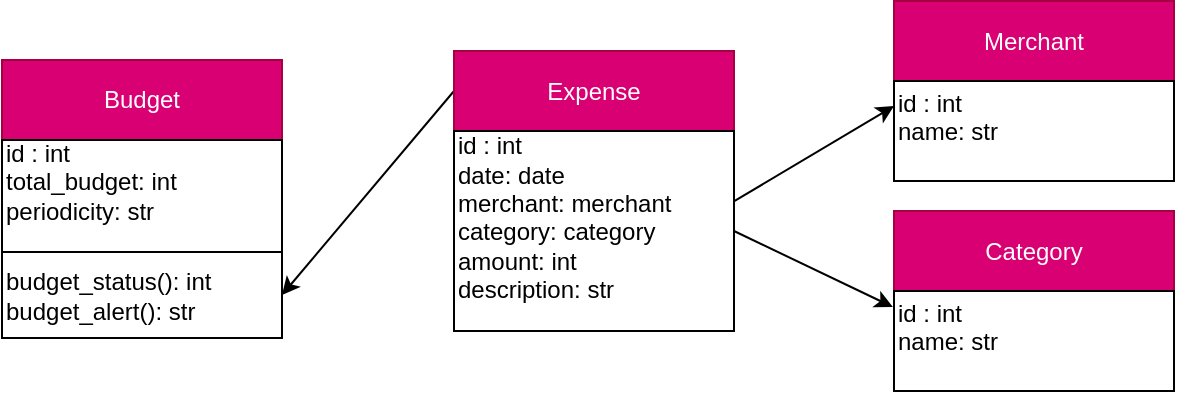 <mxfile>
    <diagram id="-nJwM8MVXj22u1nWOoSV" name="classes">
        <mxGraphModel dx="693" dy="436" grid="0" gridSize="10" guides="1" tooltips="1" connect="1" arrows="1" fold="1" page="1" pageScale="1" pageWidth="827" pageHeight="1169" math="0" shadow="0">
            <root>
                <mxCell id="0"/>
                <mxCell id="1" parent="0"/>
                <mxCell id="14" style="edgeStyle=none;html=1;exitX=0;exitY=0.5;exitDx=0;exitDy=0;entryX=1;entryY=0.5;entryDx=0;entryDy=0;" edge="1" parent="1" source="2" target="13">
                    <mxGeometry relative="1" as="geometry"/>
                </mxCell>
                <mxCell id="2" value="Expense" style="whiteSpace=wrap;html=1;fillColor=#d80073;fontColor=#ffffff;strokeColor=#A50040;" parent="1" vertex="1">
                    <mxGeometry x="286" y="256.5" width="140" height="40" as="geometry"/>
                </mxCell>
                <mxCell id="3" value="&lt;div&gt;&lt;span&gt;id : int&lt;/span&gt;&lt;/div&gt;&lt;div&gt;&lt;span&gt;date: date&lt;/span&gt;&lt;/div&gt;&lt;div&gt;&lt;span&gt;merchant: merchant&lt;/span&gt;&lt;/div&gt;&lt;div&gt;&lt;span&gt;category: category&lt;/span&gt;&lt;/div&gt;&lt;div&gt;&lt;span&gt;amount: int&lt;/span&gt;&lt;/div&gt;&lt;div&gt;&lt;span&gt;description: str&lt;/span&gt;&lt;/div&gt;&lt;div&gt;&lt;span&gt;&lt;br&gt;&lt;/span&gt;&lt;/div&gt;" style="whiteSpace=wrap;html=1;align=left;" parent="1" vertex="1">
                    <mxGeometry x="286" y="296.5" width="140" height="100" as="geometry"/>
                </mxCell>
                <mxCell id="5" value="Merchant" style="whiteSpace=wrap;html=1;fillColor=#d80073;fontColor=#ffffff;strokeColor=#A50040;" parent="1" vertex="1">
                    <mxGeometry x="506" y="231.5" width="140" height="40" as="geometry"/>
                </mxCell>
                <mxCell id="9" style="edgeStyle=none;html=1;entryX=0;entryY=0.25;entryDx=0;entryDy=0;exitX=1.001;exitY=0.351;exitDx=0;exitDy=0;exitPerimeter=0;" parent="1" source="3" target="6" edge="1">
                    <mxGeometry relative="1" as="geometry">
                        <mxPoint x="467" y="296.5" as="sourcePoint"/>
                    </mxGeometry>
                </mxCell>
                <mxCell id="6" value="&lt;div&gt;&lt;span&gt;id : int&lt;/span&gt;&lt;/div&gt;&lt;div&gt;name: str&lt;/div&gt;&lt;div&gt;&lt;span&gt;&lt;br&gt;&lt;/span&gt;&lt;/div&gt;" style="whiteSpace=wrap;html=1;align=left;" parent="1" vertex="1">
                    <mxGeometry x="506" y="271.5" width="140" height="50" as="geometry"/>
                </mxCell>
                <mxCell id="7" value="Category" style="whiteSpace=wrap;html=1;fillColor=#d80073;fontColor=#ffffff;strokeColor=#A50040;" parent="1" vertex="1">
                    <mxGeometry x="506" y="336.5" width="140" height="40" as="geometry"/>
                </mxCell>
                <mxCell id="10" style="edgeStyle=none;html=1;exitX=1;exitY=0.5;exitDx=0;exitDy=0;entryX=-0.004;entryY=0.16;entryDx=0;entryDy=0;entryPerimeter=0;" parent="1" source="3" target="8" edge="1">
                    <mxGeometry relative="1" as="geometry">
                        <mxPoint x="467" y="401.5" as="targetPoint"/>
                    </mxGeometry>
                </mxCell>
                <mxCell id="8" value="&lt;div&gt;&lt;span&gt;id : int&lt;/span&gt;&lt;/div&gt;&lt;div&gt;name: str&lt;/div&gt;&lt;div&gt;&lt;span&gt;&lt;br&gt;&lt;/span&gt;&lt;/div&gt;" style="whiteSpace=wrap;html=1;align=left;" parent="1" vertex="1">
                    <mxGeometry x="506" y="376.5" width="140" height="50" as="geometry"/>
                </mxCell>
                <mxCell id="11" value="Budget" style="whiteSpace=wrap;html=1;fillColor=#d80073;fontColor=#ffffff;strokeColor=#A50040;" vertex="1" parent="1">
                    <mxGeometry x="60" y="261" width="140" height="40" as="geometry"/>
                </mxCell>
                <mxCell id="12" value="&lt;div&gt;&lt;span&gt;id : int&lt;/span&gt;&lt;/div&gt;&lt;div&gt;total_budget: int&lt;/div&gt;&lt;div&gt;periodicity: str&lt;/div&gt;&lt;div&gt;&lt;br&gt;&lt;/div&gt;" style="whiteSpace=wrap;html=1;align=left;" vertex="1" parent="1">
                    <mxGeometry x="60" y="301" width="140" height="56" as="geometry"/>
                </mxCell>
                <mxCell id="13" value="&lt;div&gt;budget_status(): int&lt;/div&gt;&lt;div&gt;budget_alert(): str&lt;/div&gt;" style="whiteSpace=wrap;html=1;align=left;" vertex="1" parent="1">
                    <mxGeometry x="60" y="357" width="140" height="43" as="geometry"/>
                </mxCell>
            </root>
        </mxGraphModel>
    </diagram>
    <diagram id="G3Ryiu251RToIqHXAqj_" name="objects">
        <mxGraphModel dx="524" dy="330" grid="0" gridSize="10" guides="1" tooltips="1" connect="1" arrows="1" fold="1" page="1" pageScale="1" pageWidth="827" pageHeight="1169" math="0" shadow="0">
            <root>
                <mxCell id="ocHAUXSsoEOSeBS6Ft8I-0"/>
                <mxCell id="ocHAUXSsoEOSeBS6Ft8I-1" parent="ocHAUXSsoEOSeBS6Ft8I-0"/>
                <mxCell id="ocHAUXSsoEOSeBS6Ft8I-2" value="Drinks : Expense" style="whiteSpace=wrap;html=1;fillColor=#d80073;strokeColor=#A50040;fontColor=#ffffff;" parent="ocHAUXSsoEOSeBS6Ft8I-1" vertex="1">
                    <mxGeometry x="320" y="173" width="140" height="40" as="geometry"/>
                </mxCell>
                <mxCell id="ocHAUXSsoEOSeBS6Ft8I-3" value="&lt;div&gt;&lt;span&gt;id : 1&lt;/span&gt;&lt;/div&gt;&lt;div&gt;&lt;span&gt;date: 21/04/2022&lt;/span&gt;&lt;/div&gt;&lt;div&gt;&lt;span&gt;merchant: &quot;The Chanter&quot;&lt;/span&gt;&lt;/div&gt;&lt;div&gt;&lt;span&gt;category: &quot;Social&quot;&lt;/span&gt;&lt;/div&gt;&lt;div&gt;&lt;span&gt;amount: 10&amp;nbsp;&lt;/span&gt;&lt;/div&gt;&lt;div&gt;&lt;span&gt;description: &quot;Drinks&quot;&lt;/span&gt;&lt;/div&gt;" style="whiteSpace=wrap;html=1;align=left;" parent="ocHAUXSsoEOSeBS6Ft8I-1" vertex="1">
                    <mxGeometry x="320" y="213" width="140" height="100" as="geometry"/>
                </mxCell>
                <mxCell id="ocHAUXSsoEOSeBS6Ft8I-4" value="The Chanter : Merchant" style="whiteSpace=wrap;html=1;fillColor=#d80073;fontColor=#ffffff;strokeColor=#A50040;" parent="ocHAUXSsoEOSeBS6Ft8I-1" vertex="1">
                    <mxGeometry x="540" y="148" width="140" height="40" as="geometry"/>
                </mxCell>
                <mxCell id="ocHAUXSsoEOSeBS6Ft8I-5" style="edgeStyle=none;html=1;entryX=-0.004;entryY=0.376;entryDx=0;entryDy=0;entryPerimeter=0;exitX=0.998;exitY=0.421;exitDx=0;exitDy=0;exitPerimeter=0;" parent="ocHAUXSsoEOSeBS6Ft8I-1" source="ocHAUXSsoEOSeBS6Ft8I-3" target="ocHAUXSsoEOSeBS6Ft8I-6" edge="1">
                    <mxGeometry relative="1" as="geometry">
                        <mxPoint x="490" y="202" as="sourcePoint"/>
                    </mxGeometry>
                </mxCell>
                <mxCell id="ocHAUXSsoEOSeBS6Ft8I-6" value="&lt;div&gt;&lt;span&gt;id : 1&lt;/span&gt;&lt;/div&gt;&lt;div&gt;name: &quot;The Chanter&quot;&lt;/div&gt;&lt;div&gt;&lt;span&gt;&lt;br&gt;&lt;/span&gt;&lt;/div&gt;" style="whiteSpace=wrap;html=1;align=left;" parent="ocHAUXSsoEOSeBS6Ft8I-1" vertex="1">
                    <mxGeometry x="540" y="188" width="140" height="50" as="geometry"/>
                </mxCell>
                <mxCell id="ocHAUXSsoEOSeBS6Ft8I-7" value="Social : Category" style="whiteSpace=wrap;html=1;fillColor=#d80073;fontColor=#ffffff;strokeColor=#A50040;" parent="ocHAUXSsoEOSeBS6Ft8I-1" vertex="1">
                    <mxGeometry x="540" y="253" width="140" height="40" as="geometry"/>
                </mxCell>
                <mxCell id="ocHAUXSsoEOSeBS6Ft8I-8" style="edgeStyle=none;html=1;entryX=0.002;entryY=0.329;entryDx=0;entryDy=0;entryPerimeter=0;exitX=0.998;exitY=0.594;exitDx=0;exitDy=0;exitPerimeter=0;" parent="ocHAUXSsoEOSeBS6Ft8I-1" source="ocHAUXSsoEOSeBS6Ft8I-3" target="ocHAUXSsoEOSeBS6Ft8I-9" edge="1">
                    <mxGeometry relative="1" as="geometry">
                        <mxPoint x="511" y="263" as="sourcePoint"/>
                    </mxGeometry>
                </mxCell>
                <mxCell id="ocHAUXSsoEOSeBS6Ft8I-9" value="&lt;div&gt;&lt;span&gt;id : 1&lt;/span&gt;&lt;/div&gt;&lt;div&gt;name: &quot;Social&quot;&lt;/div&gt;&lt;div&gt;&lt;span&gt;&lt;br&gt;&lt;/span&gt;&lt;/div&gt;" style="whiteSpace=wrap;html=1;align=left;" parent="ocHAUXSsoEOSeBS6Ft8I-1" vertex="1">
                    <mxGeometry x="541" y="293" width="140" height="50" as="geometry"/>
                </mxCell>
                <mxCell id="7KTfNzQIhP5gLCmiG12a-0" value="Monthly Budget : Budget" style="whiteSpace=wrap;html=1;fillColor=#d80073;fontColor=#ffffff;strokeColor=#A50040;" vertex="1" parent="ocHAUXSsoEOSeBS6Ft8I-1">
                    <mxGeometry x="97" y="195" width="140" height="40" as="geometry"/>
                </mxCell>
                <mxCell id="7KTfNzQIhP5gLCmiG12a-1" value="&lt;div&gt;&lt;span&gt;id : 1&lt;/span&gt;&lt;/div&gt;&lt;div&gt;total_budget: 100&lt;/div&gt;&lt;div&gt;periodicity: Monthly&lt;/div&gt;&lt;div&gt;&lt;br&gt;&lt;/div&gt;" style="whiteSpace=wrap;html=1;align=left;" vertex="1" parent="ocHAUXSsoEOSeBS6Ft8I-1">
                    <mxGeometry x="97" y="235" width="140" height="56" as="geometry"/>
                </mxCell>
            </root>
        </mxGraphModel>
    </diagram>
    <diagram id="PatVSpBzCOoJRJCY-v3-" name="database">
        <mxGraphModel dx="674" dy="553" grid="0" gridSize="10" guides="1" tooltips="1" connect="1" arrows="1" fold="1" page="1" pageScale="1" pageWidth="827" pageHeight="1169" math="0" shadow="0">
            <root>
                <mxCell id="PZSBiwO2wmRF0Z8gL386-0"/>
                <mxCell id="PZSBiwO2wmRF0Z8gL386-1" parent="PZSBiwO2wmRF0Z8gL386-0"/>
                <mxCell id="EfaQaI-fbMbczIjDdGZK-0" value="Expenses" style="whiteSpace=wrap;html=1;fillColor=#d80073;strokeColor=#A50040;fontColor=#ffffff;" parent="PZSBiwO2wmRF0Z8gL386-1" vertex="1">
                    <mxGeometry x="244" y="212" width="140" height="40" as="geometry"/>
                </mxCell>
                <mxCell id="EfaQaI-fbMbczIjDdGZK-10" style="edgeStyle=none;html=1;exitX=-0.002;exitY=0.425;exitDx=0;exitDy=0;entryX=1;entryY=0.25;entryDx=0;entryDy=0;fontSize=20;exitPerimeter=0;" parent="PZSBiwO2wmRF0Z8gL386-1" source="EfaQaI-fbMbczIjDdGZK-1" target="EfaQaI-fbMbczIjDdGZK-4" edge="1">
                    <mxGeometry relative="1" as="geometry"/>
                </mxCell>
                <mxCell id="EfaQaI-fbMbczIjDdGZK-11" style="edgeStyle=none;html=1;exitX=1;exitY=0.5;exitDx=0;exitDy=0;entryX=0;entryY=0.25;entryDx=0;entryDy=0;fontSize=20;" parent="PZSBiwO2wmRF0Z8gL386-1" source="EfaQaI-fbMbczIjDdGZK-1" target="EfaQaI-fbMbczIjDdGZK-7" edge="1">
                    <mxGeometry relative="1" as="geometry"/>
                </mxCell>
                <mxCell id="EfaQaI-fbMbczIjDdGZK-1" value="&lt;div&gt;&lt;span&gt;id&lt;/span&gt;&lt;/div&gt;&lt;div&gt;&lt;span&gt;date&lt;/span&gt;&lt;/div&gt;&lt;div&gt;&lt;span&gt;merchant_id&lt;/span&gt;&lt;/div&gt;&lt;div&gt;&lt;span&gt;category_id&lt;/span&gt;&lt;/div&gt;&lt;div&gt;description&lt;span&gt;&lt;br&gt;&lt;/span&gt;&lt;/div&gt;&lt;div&gt;&lt;span&gt;amount&lt;/span&gt;&lt;/div&gt;" style="whiteSpace=wrap;html=1;align=left;" parent="PZSBiwO2wmRF0Z8gL386-1" vertex="1">
                    <mxGeometry x="244" y="252" width="140" height="100" as="geometry"/>
                </mxCell>
                <mxCell id="EfaQaI-fbMbczIjDdGZK-2" value="Merchants" style="whiteSpace=wrap;html=1;fillColor=#d80073;fontColor=#ffffff;strokeColor=#A50040;" parent="PZSBiwO2wmRF0Z8gL386-1" vertex="1">
                    <mxGeometry x="49" y="231" width="140" height="40" as="geometry"/>
                </mxCell>
                <mxCell id="EfaQaI-fbMbczIjDdGZK-4" value="&lt;div&gt;&lt;span&gt;id&amp;nbsp;&lt;/span&gt;&lt;/div&gt;&lt;div&gt;name&lt;/div&gt;&lt;div&gt;&lt;span&gt;&lt;br&gt;&lt;/span&gt;&lt;/div&gt;" style="whiteSpace=wrap;html=1;align=left;" parent="PZSBiwO2wmRF0Z8gL386-1" vertex="1">
                    <mxGeometry x="49" y="271" width="140" height="50" as="geometry"/>
                </mxCell>
                <mxCell id="EfaQaI-fbMbczIjDdGZK-5" value="Categories" style="whiteSpace=wrap;html=1;fillColor=#d80073;fontColor=#ffffff;strokeColor=#A50040;" parent="PZSBiwO2wmRF0Z8gL386-1" vertex="1">
                    <mxGeometry x="465" y="249" width="140" height="40" as="geometry"/>
                </mxCell>
                <mxCell id="EfaQaI-fbMbczIjDdGZK-7" value="&lt;div&gt;&lt;span&gt;id&lt;/span&gt;&lt;/div&gt;&lt;div&gt;name&lt;/div&gt;&lt;div&gt;&lt;span&gt;&lt;br&gt;&lt;/span&gt;&lt;/div&gt;" style="whiteSpace=wrap;html=1;align=left;" parent="PZSBiwO2wmRF0Z8gL386-1" vertex="1">
                    <mxGeometry x="466" y="288" width="140" height="50" as="geometry"/>
                </mxCell>
                <mxCell id="EfaQaI-fbMbczIjDdGZK-9" value="&lt;b&gt;&lt;font style=&quot;font-size: 20px&quot;&gt;Database Tables&lt;/font&gt;&lt;/b&gt;" style="text;html=1;resizable=0;autosize=1;align=center;verticalAlign=middle;points=[];fillColor=none;strokeColor=none;rounded=0;" parent="PZSBiwO2wmRF0Z8gL386-1" vertex="1">
                    <mxGeometry x="218" y="153" width="166" height="21" as="geometry"/>
                </mxCell>
            </root>
        </mxGraphModel>
    </diagram>
</mxfile>